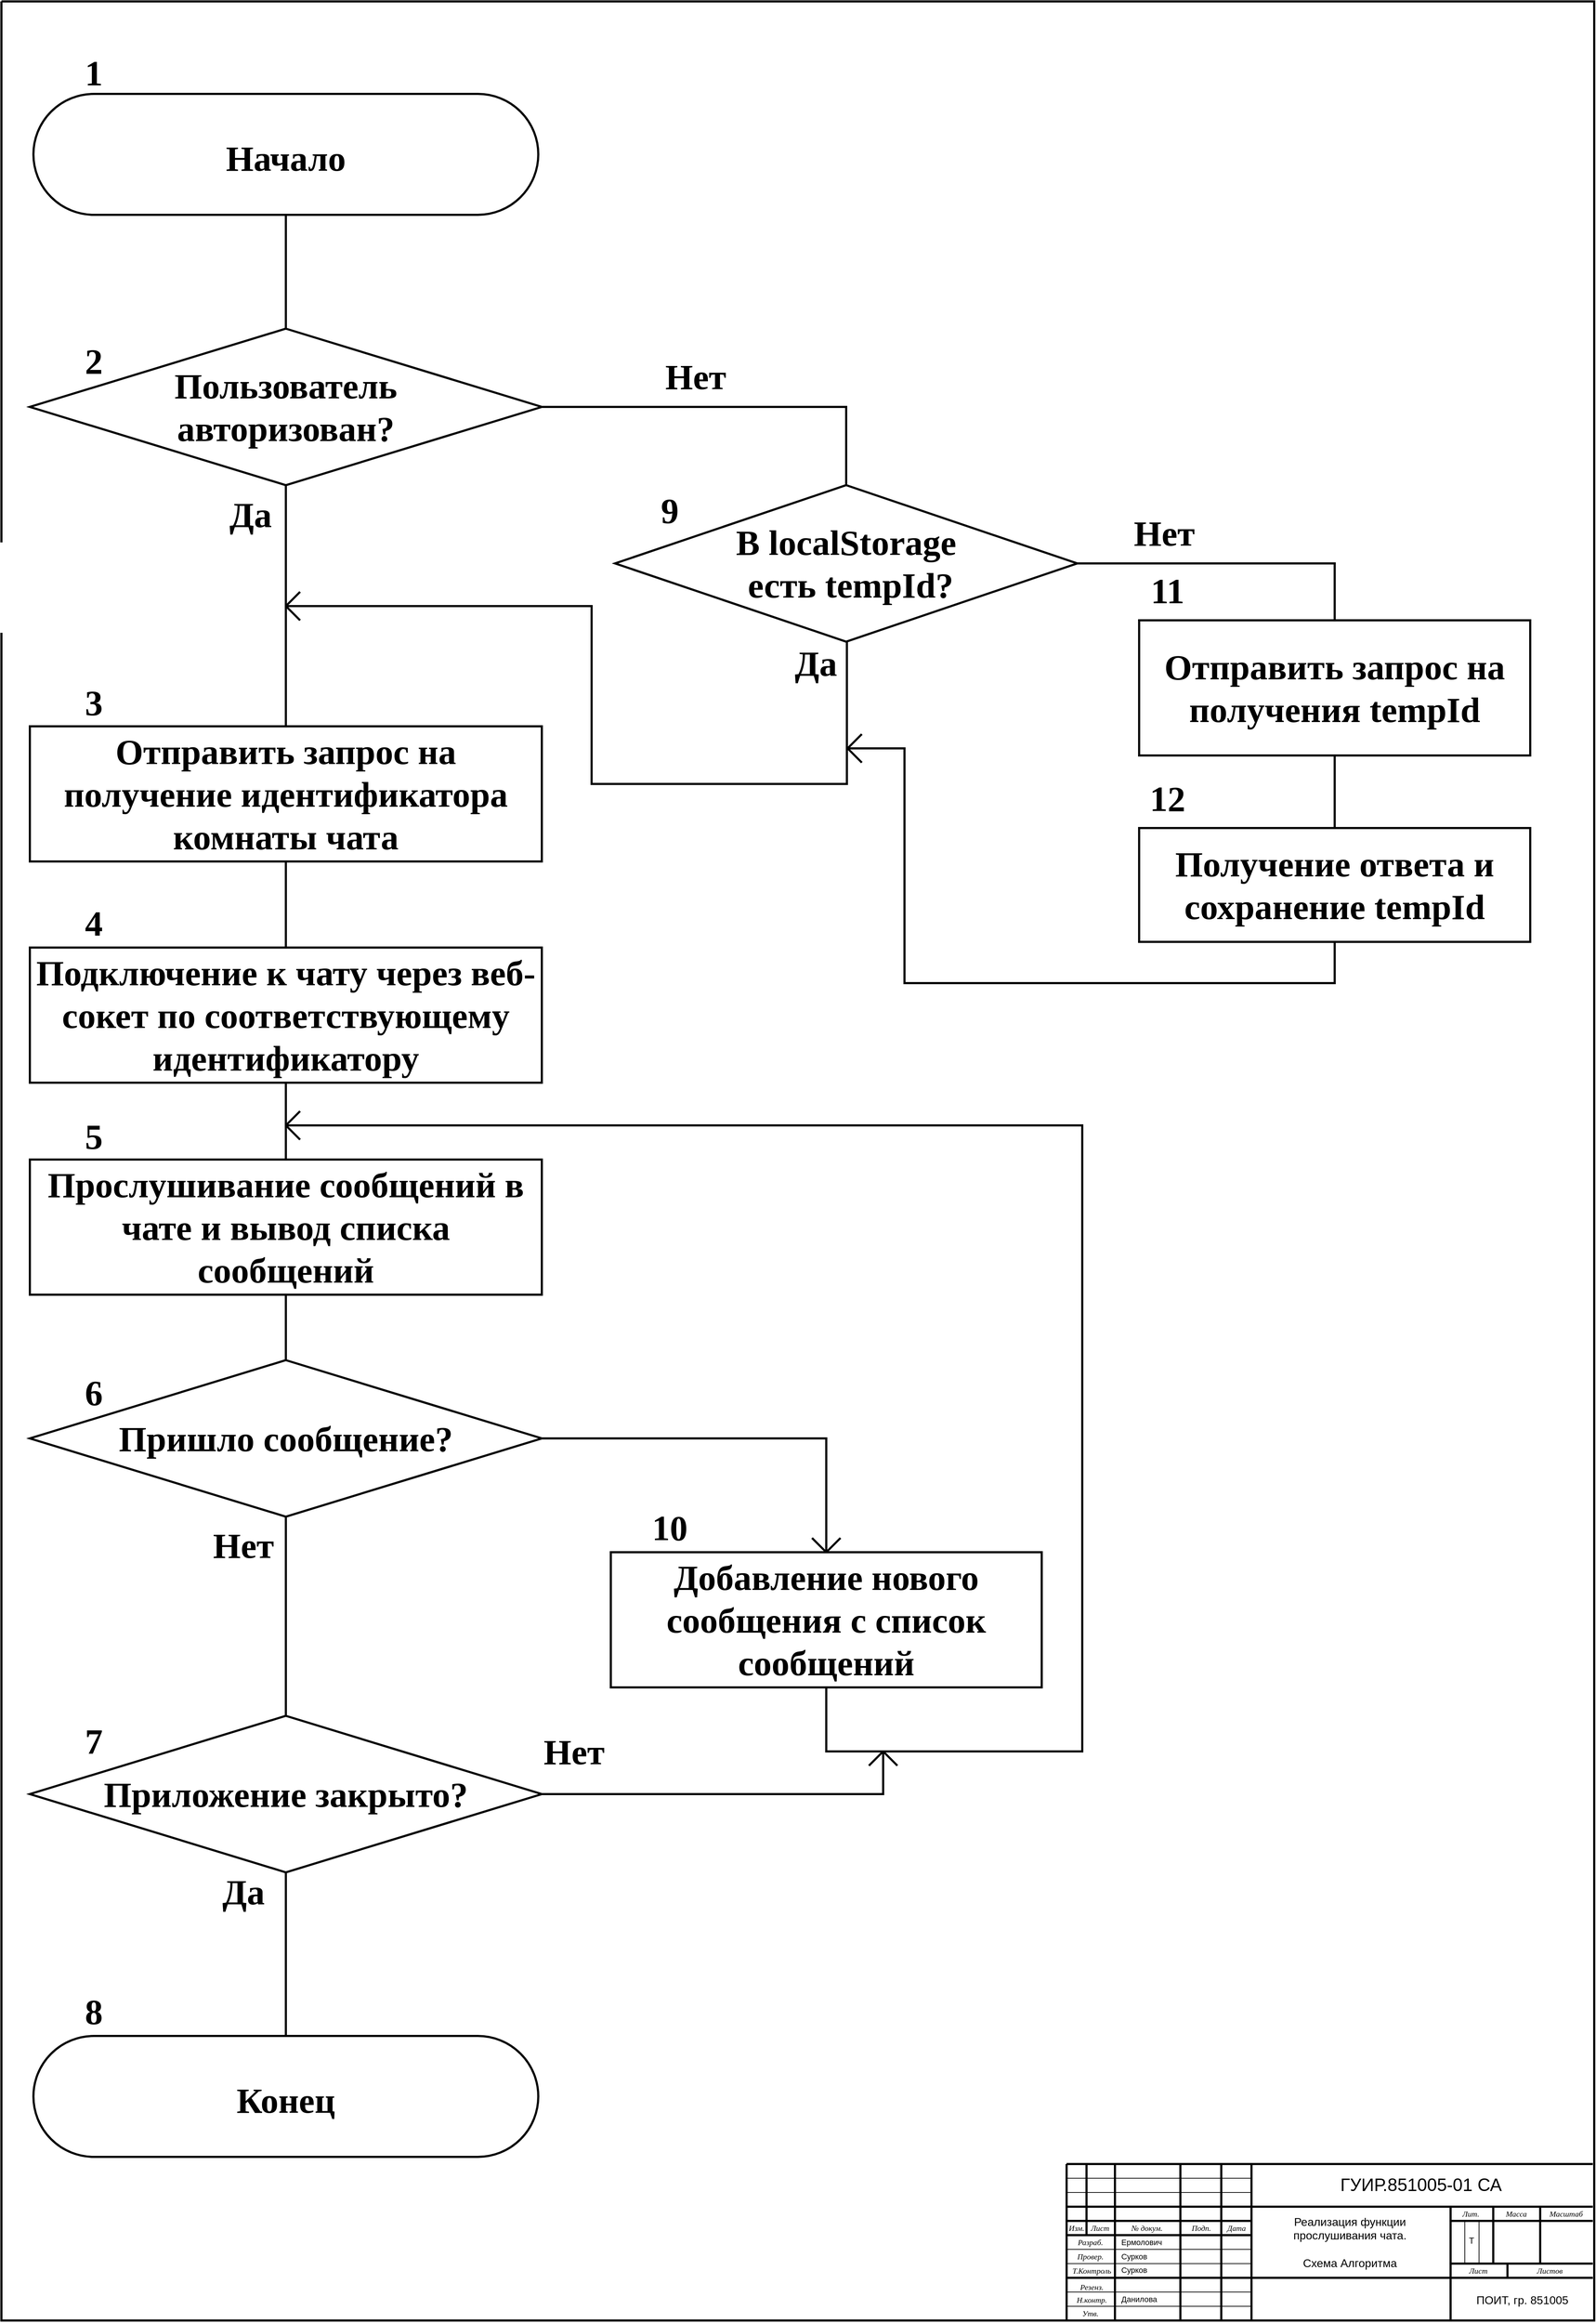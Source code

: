<mxfile version="18.1.1" type="device"><diagram id="Jx7W27G5eMbYOSLs-igY" name="Page-1"><mxGraphModel dx="1447" dy="755" grid="1" gridSize="10" guides="1" tooltips="1" connect="1" arrows="1" fold="1" page="1" pageScale="1" pageWidth="2339" pageHeight="3300" math="0" shadow="0"><root><mxCell id="0"/><mxCell id="1" parent="0"/><mxCell id="3Q3gB1bgfuPKkqNtefiD-2" value="" style="verticalAlign=middle;align=center;vsdxID=1;fillColor=none;gradientColor=none;shape=stencil(nZBLDoAgDERP0z3SIyjew0SURgSD+Lu9kMZoXLhwN9O+tukAlrNpJg1SzDH4QW/URgNYgZTkjA4UkwJUgGXng+6DX1zLfmoymdXo17xh5zmRJ6Q42BWCfc2oJfdAr+Yv+AP9Cb7OJ3H/2JG1HNGz/84klThPVCc=);strokeColor=#000000;strokeWidth=3;labelBackgroundColor=none;rounded=0;html=1;whiteSpace=wrap;direction=south;fontSize=35;" parent="1" vertex="1"><mxGeometry x="80" y="20" width="2240" height="3260" as="geometry"/></mxCell><mxCell id="3Q3gB1bgfuPKkqNtefiD-3" style="vsdxID=28;edgeStyle=none;startArrow=none;endArrow=none;startSize=5;endSize=5;strokeWidth=3;strokeColor=#000000;spacingTop=0;spacingBottom=0;spacingLeft=0;spacingRight=0;verticalAlign=middle;html=1;labelBackgroundColor=none;rounded=0;" parent="1" edge="1"><mxGeometry relative="1" as="geometry"><Array as="points"/><mxPoint x="2198" y="3200.0" as="sourcePoint"/><mxPoint x="2198" y="3220.0" as="targetPoint"/></mxGeometry></mxCell><mxCell id="3Q3gB1bgfuPKkqNtefiD-4" style="vsdxID=27;edgeStyle=none;startArrow=none;endArrow=none;startSize=5;endSize=5;strokeWidth=3;strokeColor=#000000;spacingTop=0;spacingBottom=0;spacingLeft=0;spacingRight=0;verticalAlign=middle;html=1;labelBackgroundColor=none;rounded=0;" parent="1" edge="1"><mxGeometry relative="1" as="geometry"><Array as="points"/><mxPoint x="2244" y="3120.0" as="sourcePoint"/><mxPoint x="2244" y="3200.0" as="targetPoint"/></mxGeometry></mxCell><mxCell id="3Q3gB1bgfuPKkqNtefiD-5" style="vsdxID=26;edgeStyle=none;startArrow=none;endArrow=none;startSize=5;endSize=5;strokeWidth=3;strokeColor=#000000;spacingTop=0;spacingBottom=0;spacingLeft=0;spacingRight=0;verticalAlign=middle;html=1;labelBackgroundColor=none;rounded=0;" parent="1" edge="1"><mxGeometry relative="1" as="geometry"><Array as="points"/><mxPoint x="2178" y="3120.0" as="sourcePoint"/><mxPoint x="2178" y="3200.0" as="targetPoint"/></mxGeometry></mxCell><mxCell id="3Q3gB1bgfuPKkqNtefiD-6" style="vsdxID=25;edgeStyle=none;startArrow=none;endArrow=none;startSize=5;endSize=5;strokeColor=#000000;spacingTop=0;spacingBottom=0;spacingLeft=0;spacingRight=0;verticalAlign=middle;html=1;labelBackgroundColor=none;rounded=0;" parent="1" edge="1"><mxGeometry relative="1" as="geometry"><Array as="points"/><mxPoint x="2158" y="3140.0" as="sourcePoint"/><mxPoint x="2158" y="3200.0" as="targetPoint"/></mxGeometry></mxCell><mxCell id="3Q3gB1bgfuPKkqNtefiD-7" style="vsdxID=24;edgeStyle=none;startArrow=none;endArrow=none;startSize=5;endSize=5;strokeColor=#000000;spacingTop=0;spacingBottom=0;spacingLeft=0;spacingRight=0;verticalAlign=middle;html=1;labelBackgroundColor=none;rounded=0;" parent="1" edge="1"><mxGeometry relative="1" as="geometry"><Array as="points"/><mxPoint x="2138" y="3140.0" as="sourcePoint"/><mxPoint x="2138" y="3200.0" as="targetPoint"/></mxGeometry></mxCell><mxCell id="3Q3gB1bgfuPKkqNtefiD-8" style="vsdxID=23;edgeStyle=none;startArrow=none;endArrow=none;startSize=5;endSize=5;strokeWidth=3;strokeColor=#000000;spacingTop=0;spacingBottom=0;spacingLeft=0;spacingRight=0;verticalAlign=middle;html=1;labelBackgroundColor=none;rounded=0;" parent="1" edge="1"><mxGeometry relative="1" as="geometry"><mxPoint as="offset"/><Array as="points"/><mxPoint x="2118" y="3140.0" as="sourcePoint"/><mxPoint x="2318" y="3140.0" as="targetPoint"/></mxGeometry></mxCell><mxCell id="3Q3gB1bgfuPKkqNtefiD-9" style="vsdxID=22;edgeStyle=none;startArrow=none;endArrow=none;startSize=5;endSize=5;strokeWidth=3;strokeColor=#000000;spacingTop=0;spacingBottom=0;spacingLeft=0;spacingRight=0;verticalAlign=middle;html=1;labelBackgroundColor=none;rounded=0;" parent="1" edge="1"><mxGeometry relative="1" as="geometry"><mxPoint as="offset"/><Array as="points"/><mxPoint x="2118" y="3200.0" as="sourcePoint"/><mxPoint x="2318" y="3200.0" as="targetPoint"/></mxGeometry></mxCell><mxCell id="3Q3gB1bgfuPKkqNtefiD-10" style="vsdxID=21;edgeStyle=none;startArrow=none;endArrow=none;startSize=5;endSize=5;strokeWidth=3;strokeColor=#000000;spacingTop=0;spacingBottom=0;spacingLeft=0;spacingRight=0;verticalAlign=middle;html=1;labelBackgroundColor=none;rounded=0;" parent="1" edge="1"><mxGeometry relative="1" as="geometry"><Array as="points"/><mxPoint x="1606" y="3060.0" as="sourcePoint"/><mxPoint x="1606" y="3160.0" as="targetPoint"/></mxGeometry></mxCell><mxCell id="3Q3gB1bgfuPKkqNtefiD-11" style="vsdxID=20;edgeStyle=none;startArrow=none;endArrow=none;startSize=5;endSize=5;strokeColor=#000000;spacingTop=0;spacingBottom=0;spacingLeft=0;spacingRight=0;verticalAlign=middle;html=1;labelBackgroundColor=none;rounded=0;" parent="1" edge="1"><mxGeometry relative="1" as="geometry"><mxPoint as="offset"/><Array as="points"/><mxPoint x="1578" y="3080.0" as="sourcePoint"/><mxPoint x="1838" y="3080.0" as="targetPoint"/></mxGeometry></mxCell><mxCell id="3Q3gB1bgfuPKkqNtefiD-12" style="vsdxID=19;edgeStyle=none;startArrow=none;endArrow=none;startSize=5;endSize=5;strokeColor=#000000;spacingTop=0;spacingBottom=0;spacingLeft=0;spacingRight=0;verticalAlign=middle;html=1;labelBackgroundColor=none;rounded=0;" parent="1" edge="1"><mxGeometry relative="1" as="geometry"><mxPoint as="offset"/><Array as="points"/><mxPoint x="1578" y="3100.0" as="sourcePoint"/><mxPoint x="1838" y="3100.0" as="targetPoint"/></mxGeometry></mxCell><mxCell id="3Q3gB1bgfuPKkqNtefiD-13" style="vsdxID=18;edgeStyle=none;startArrow=none;endArrow=none;startSize=5;endSize=5;strokeWidth=3;strokeColor=#000000;spacingTop=0;spacingBottom=0;spacingLeft=0;spacingRight=0;verticalAlign=middle;html=1;labelBackgroundColor=none;rounded=0;" parent="1" edge="1"><mxGeometry relative="1" as="geometry"><mxPoint as="offset"/><Array as="points"/><mxPoint x="1578" y="3140.0" as="sourcePoint"/><mxPoint x="1838" y="3140.0" as="targetPoint"/></mxGeometry></mxCell><mxCell id="3Q3gB1bgfuPKkqNtefiD-14" value="" style="vsdxID=17;edgeStyle=none;startArrow=none;endArrow=none;startSize=5;endSize=5;strokeWidth=3;strokeColor=#000000;spacingTop=0;spacingBottom=0;spacingLeft=0;spacingRight=0;verticalAlign=middle;html=1;labelBackgroundColor=none;rounded=0;align=center;" parent="1" edge="1"><mxGeometry relative="1" as="geometry"><mxPoint as="offset"/><Array as="points"/><mxPoint x="1578" y="3160.0" as="sourcePoint"/><mxPoint x="1838" y="3160.0" as="targetPoint"/></mxGeometry></mxCell><mxCell id="3Q3gB1bgfuPKkqNtefiD-15" style="vsdxID=16;edgeStyle=none;startArrow=none;endArrow=none;startSize=5;endSize=5;strokeColor=#000000;spacingTop=0;spacingBottom=0;spacingLeft=0;spacingRight=0;verticalAlign=middle;html=1;labelBackgroundColor=none;rounded=0;" parent="1" edge="1"><mxGeometry relative="1" as="geometry"><mxPoint as="offset"/><Array as="points"/><mxPoint x="1578" y="3180.0" as="sourcePoint"/><mxPoint x="1838" y="3180.0" as="targetPoint"/></mxGeometry></mxCell><mxCell id="3Q3gB1bgfuPKkqNtefiD-16" style="vsdxID=15;edgeStyle=none;startArrow=none;endArrow=none;startSize=5;endSize=5;strokeColor=#000000;spacingTop=0;spacingBottom=0;spacingLeft=0;spacingRight=0;verticalAlign=middle;html=1;labelBackgroundColor=none;rounded=0;" parent="1" edge="1"><mxGeometry relative="1" as="geometry"><mxPoint as="offset"/><Array as="points"/><mxPoint x="1578" y="3200.0" as="sourcePoint"/><mxPoint x="1838" y="3200.0" as="targetPoint"/></mxGeometry></mxCell><mxCell id="3Q3gB1bgfuPKkqNtefiD-17" value="" style="vsdxID=14;edgeStyle=none;startArrow=none;endArrow=none;startSize=5;endSize=5;strokeColor=#000000;spacingTop=0;spacingBottom=0;spacingLeft=0;spacingRight=0;verticalAlign=middle;html=1;labelBackgroundColor=none;rounded=0;align=center;" parent="1" edge="1"><mxGeometry relative="1" as="geometry"><mxPoint as="offset"/><Array as="points"/><mxPoint x="1578" y="3240.0" as="sourcePoint"/><mxPoint x="1838" y="3240.0" as="targetPoint"/></mxGeometry></mxCell><mxCell id="3Q3gB1bgfuPKkqNtefiD-18" style="vsdxID=13;edgeStyle=none;startArrow=none;endArrow=none;startSize=5;endSize=5;strokeColor=#000000;spacingTop=0;spacingBottom=0;spacingLeft=0;spacingRight=0;verticalAlign=middle;html=1;labelBackgroundColor=none;rounded=0;" parent="1" edge="1"><mxGeometry relative="1" as="geometry"><mxPoint as="offset"/><Array as="points"/><mxPoint x="1578" y="3260.0" as="sourcePoint"/><mxPoint x="1838" y="3260.0" as="targetPoint"/></mxGeometry></mxCell><mxCell id="3Q3gB1bgfuPKkqNtefiD-19" style="vsdxID=12;edgeStyle=none;startArrow=none;endArrow=none;startSize=5;endSize=5;strokeWidth=3;strokeColor=#000000;spacingTop=0;spacingBottom=0;spacingLeft=0;spacingRight=0;verticalAlign=middle;html=1;labelBackgroundColor=none;rounded=0;" parent="1" edge="1"><mxGeometry relative="1" as="geometry"><Array as="points"/><mxPoint x="2118" y="3280.0" as="sourcePoint"/><mxPoint x="2118" y="3120.0" as="targetPoint"/></mxGeometry></mxCell><mxCell id="3Q3gB1bgfuPKkqNtefiD-20" style="vsdxID=11;edgeStyle=none;startArrow=none;endArrow=none;startSize=5;endSize=5;strokeWidth=3;strokeColor=#000000;spacingTop=0;spacingBottom=0;spacingLeft=0;spacingRight=0;verticalAlign=middle;html=1;labelBackgroundColor=none;rounded=0;" parent="1" edge="1"><mxGeometry relative="1" as="geometry"><Array as="points"/><mxPoint x="1838" y="3280.0" as="sourcePoint"/><mxPoint x="1838" y="3060.0" as="targetPoint"/></mxGeometry></mxCell><mxCell id="3Q3gB1bgfuPKkqNtefiD-21" style="vsdxID=10;edgeStyle=none;startArrow=none;endArrow=none;startSize=5;endSize=5;strokeWidth=3;strokeColor=#000000;spacingTop=0;spacingBottom=0;spacingLeft=0;spacingRight=0;verticalAlign=middle;html=1;labelBackgroundColor=none;rounded=0;" parent="1" edge="1"><mxGeometry relative="1" as="geometry"><Array as="points"/><mxPoint x="1795.5" y="3280.0" as="sourcePoint"/><mxPoint x="1795.5" y="3060.0" as="targetPoint"/></mxGeometry></mxCell><mxCell id="3Q3gB1bgfuPKkqNtefiD-22" style="vsdxID=9;edgeStyle=none;startArrow=none;endArrow=none;startSize=5;endSize=5;strokeWidth=3;strokeColor=#000000;spacingTop=0;spacingBottom=0;spacingLeft=0;spacingRight=0;verticalAlign=middle;html=1;labelBackgroundColor=none;rounded=0;" parent="1" edge="1"><mxGeometry relative="1" as="geometry"><Array as="points"/><mxPoint x="1738" y="3280.0" as="sourcePoint"/><mxPoint x="1738" y="3060.0" as="targetPoint"/></mxGeometry></mxCell><mxCell id="3Q3gB1bgfuPKkqNtefiD-23" style="vsdxID=8;edgeStyle=none;startArrow=none;endArrow=none;startSize=5;endSize=5;strokeWidth=3;strokeColor=#000000;spacingTop=0;spacingBottom=0;spacingLeft=0;spacingRight=0;verticalAlign=middle;html=1;labelBackgroundColor=none;rounded=0;" parent="1" edge="1"><mxGeometry relative="1" as="geometry"><Array as="points"/><mxPoint x="1646" y="3280.0" as="sourcePoint"/><mxPoint x="1646" y="3060.0" as="targetPoint"/></mxGeometry></mxCell><mxCell id="3Q3gB1bgfuPKkqNtefiD-24" value="" style="vsdxID=7;edgeStyle=none;startArrow=none;endArrow=none;startSize=5;endSize=5;strokeWidth=3;strokeColor=#000000;spacingTop=0;spacingBottom=0;spacingLeft=0;spacingRight=0;verticalAlign=middle;html=1;labelBackgroundColor=none;rounded=0;align=center;" parent="1" edge="1"><mxGeometry relative="1" as="geometry"><mxPoint as="offset"/><Array as="points"/><mxPoint x="1578" y="3220.0" as="sourcePoint"/><mxPoint x="2318" y="3220.0" as="targetPoint"/></mxGeometry></mxCell><mxCell id="3Q3gB1bgfuPKkqNtefiD-25" style="vsdxID=6;edgeStyle=none;startArrow=none;endArrow=none;startSize=5;endSize=5;strokeWidth=3;strokeColor=#000000;spacingTop=0;spacingBottom=0;spacingLeft=0;spacingRight=0;verticalAlign=middle;html=1;labelBackgroundColor=none;rounded=0;" parent="1" edge="1"><mxGeometry relative="1" as="geometry"><mxPoint as="offset"/><Array as="points"/><mxPoint x="1578" y="3120.0" as="sourcePoint"/><mxPoint x="2318" y="3120.0" as="targetPoint"/></mxGeometry></mxCell><mxCell id="3Q3gB1bgfuPKkqNtefiD-26" style="vsdxID=2;edgeStyle=none;startArrow=none;endArrow=none;startSize=5;endSize=5;strokeWidth=3;strokeColor=#000000;spacingTop=0;spacingBottom=0;spacingLeft=0;spacingRight=0;verticalAlign=middle;html=1;labelBackgroundColor=none;rounded=0;" parent="1" edge="1"><mxGeometry relative="1" as="geometry"><mxPoint as="offset"/><Array as="points"/><mxPoint x="1578" y="3060.0" as="sourcePoint"/><mxPoint x="2318" y="3060.0" as="targetPoint"/></mxGeometry></mxCell><mxCell id="3Q3gB1bgfuPKkqNtefiD-27" style="vsdxID=5;edgeStyle=none;startArrow=none;endArrow=none;startSize=5;endSize=5;strokeWidth=3;strokeColor=#000000;spacingTop=0;spacingBottom=0;spacingLeft=0;spacingRight=0;verticalAlign=middle;html=1;labelBackgroundColor=none;rounded=0;" parent="1" edge="1"><mxGeometry relative="1" as="geometry"><Array as="points"/><mxPoint x="1578" y="3280.0" as="sourcePoint"/><mxPoint x="1578" y="3060.0" as="targetPoint"/></mxGeometry></mxCell><mxCell id="3Q3gB1bgfuPKkqNtefiD-28" value="&lt;font style=&quot;font-size:11px;font-family:Arial Cyr;color:#000000;direction:ltr;letter-spacing:0px;line-height:120%;opacity:1&quot;&gt;&lt;i&gt;Провер.&lt;br/&gt;&lt;/i&gt;&lt;/font&gt;" style="verticalAlign=middle;align=center;vsdxID=32;fillColor=none;gradientColor=none;strokeColor=none;labelBackgroundColor=none;rounded=0;html=1;whiteSpace=wrap;" parent="1" vertex="1"><mxGeometry x="1579" y="3180" width="65" height="19" as="geometry"/></mxCell><mxCell id="3Q3gB1bgfuPKkqNtefiD-29" value="&lt;font style=&quot;font-size:11px;font-family:Arial Cyr;color:#000000;direction:ltr;letter-spacing:0px;line-height:120%;opacity:1&quot;&gt;&lt;i&gt;Разраб.&lt;br/&gt;&lt;/i&gt;&lt;/font&gt;" style="verticalAlign=middle;align=center;vsdxID=33;fillColor=none;gradientColor=none;strokeColor=none;labelBackgroundColor=none;rounded=0;html=1;whiteSpace=wrap;" parent="1" vertex="1"><mxGeometry x="1579" y="3161" width="65" height="17" as="geometry"/></mxCell><mxCell id="3Q3gB1bgfuPKkqNtefiD-30" value="&lt;font style=&quot;font-size:11px;font-family:Arial Cyr;color:#000000;direction:ltr;letter-spacing:0px;line-height:120%;opacity:1&quot;&gt;&lt;i&gt;Изм.&lt;br/&gt;&lt;/i&gt;&lt;/font&gt;" style="verticalAlign=middle;align=center;vsdxID=34;fillColor=none;gradientColor=none;strokeColor=none;labelBackgroundColor=none;rounded=0;html=1;whiteSpace=wrap;" parent="1" vertex="1"><mxGeometry x="1574" y="3141" width="36" height="17" as="geometry"/></mxCell><mxCell id="3Q3gB1bgfuPKkqNtefiD-31" value="&lt;font style=&quot;font-size:11px;font-family:Arial Cyr;color:#000000;direction:ltr;letter-spacing:0px;line-height:120%;opacity:1&quot;&gt;&lt;i&gt;Лист&lt;br/&gt;&lt;/i&gt;&lt;/font&gt;" style="verticalAlign=middle;align=center;vsdxID=35;fillColor=none;gradientColor=none;strokeColor=none;labelBackgroundColor=none;rounded=0;html=1;whiteSpace=wrap;" parent="1" vertex="1"><mxGeometry x="1604" y="3141" width="42" height="17" as="geometry"/></mxCell><mxCell id="3Q3gB1bgfuPKkqNtefiD-32" value="&lt;font style=&quot;font-size:11px;font-family:Arial Cyr;color:#000000;direction:ltr;letter-spacing:0px;line-height:120%;opacity:1&quot;&gt;&lt;i&gt;№ докум.&lt;br/&gt;&lt;/i&gt;&lt;/font&gt;" style="verticalAlign=middle;align=center;vsdxID=36;fillColor=none;gradientColor=none;strokeColor=none;labelBackgroundColor=none;rounded=0;html=1;whiteSpace=wrap;" parent="1" vertex="1"><mxGeometry x="1647" y="3141" width="88" height="17" as="geometry"/></mxCell><mxCell id="3Q3gB1bgfuPKkqNtefiD-33" value="&lt;font style=&quot;font-size:11px;font-family:Arial Cyr;color:#000000;direction:ltr;letter-spacing:0px;line-height:120%;opacity:1&quot;&gt;&lt;i&gt;Подп.&lt;br/&gt;&lt;/i&gt;&lt;/font&gt;" style="verticalAlign=middle;align=center;vsdxID=41;fillColor=none;gradientColor=none;strokeColor=none;labelBackgroundColor=none;rounded=0;html=1;whiteSpace=wrap;" parent="1" vertex="1"><mxGeometry x="1739" y="3141" width="57" height="17" as="geometry"/></mxCell><mxCell id="3Q3gB1bgfuPKkqNtefiD-34" value="&lt;font style=&quot;font-size:11px;font-family:Arial Cyr;color:#000000;direction:ltr;letter-spacing:0px;line-height:120%;opacity:1&quot;&gt;&lt;i&gt;Дата&lt;br/&gt;&lt;/i&gt;&lt;/font&gt;" style="verticalAlign=middle;align=center;vsdxID=42;fillColor=none;gradientColor=none;strokeColor=none;labelBackgroundColor=none;rounded=0;html=1;whiteSpace=wrap;" parent="1" vertex="1"><mxGeometry x="1796" y="3141" width="42" height="17" as="geometry"/></mxCell><mxCell id="3Q3gB1bgfuPKkqNtefiD-35" value="&lt;font style=&quot;font-size:11px;font-family:Arial Cyr;color:#000000;direction:ltr;letter-spacing:0px;line-height:120%;opacity:1&quot;&gt;&lt;i&gt;Лит.&lt;br/&gt;&lt;/i&gt;&lt;/font&gt;" style="verticalAlign=middle;align=center;vsdxID=43;fillColor=none;gradientColor=none;strokeColor=none;labelBackgroundColor=none;rounded=0;html=1;whiteSpace=wrap;" parent="1" vertex="1"><mxGeometry x="2118" y="3121" width="57" height="17" as="geometry"/></mxCell><mxCell id="3Q3gB1bgfuPKkqNtefiD-36" value="&lt;font style=&quot;font-size:11px;font-family:Arial Cyr;color:#000000;direction:ltr;letter-spacing:0px;line-height:120%;opacity:1&quot;&gt;&lt;i&gt;Масса&lt;br/&gt;&lt;/i&gt;&lt;/font&gt;" style="verticalAlign=middle;align=center;vsdxID=44;fillColor=none;gradientColor=none;strokeColor=none;labelBackgroundColor=none;rounded=0;html=1;whiteSpace=wrap;" parent="1" vertex="1"><mxGeometry x="2179" y="3121" width="63" height="17" as="geometry"/></mxCell><mxCell id="3Q3gB1bgfuPKkqNtefiD-37" value="&lt;font style=&quot;font-size:11px;font-family:Arial Cyr;color:#000000;direction:ltr;letter-spacing:0px;line-height:120%;opacity:1&quot;&gt;&lt;i&gt;Масштаб&lt;br/&gt;&lt;/i&gt;&lt;/font&gt;" style="verticalAlign=middle;align=center;vsdxID=45;fillColor=none;gradientColor=none;strokeColor=none;labelBackgroundColor=none;rounded=0;html=1;whiteSpace=wrap;" parent="1" vertex="1"><mxGeometry x="2245" y="3121" width="71" height="17" as="geometry"/></mxCell><mxCell id="3Q3gB1bgfuPKkqNtefiD-38" value="&lt;font style=&quot;font-size:11px;font-family:Arial Cyr;color:#000000;direction:ltr;letter-spacing:0px;line-height:120%;opacity:1&quot;&gt;&lt;i&gt;Листов&lt;br/&gt;&lt;/i&gt;&lt;/font&gt;" style="verticalAlign=middle;align=center;vsdxID=46;fillColor=none;gradientColor=none;strokeColor=none;labelBackgroundColor=none;rounded=0;html=1;whiteSpace=wrap;" parent="1" vertex="1"><mxGeometry x="2199" y="3201" width="117" height="17" as="geometry"/></mxCell><mxCell id="3Q3gB1bgfuPKkqNtefiD-39" value="&lt;font style=&quot;font-size:11px;font-family:Arial Cyr;color:#000000;direction:ltr;letter-spacing:0px;line-height:120%;opacity:1&quot;&gt;&lt;i&gt;Лист&lt;br/&gt;&lt;/i&gt;&lt;/font&gt;" style="verticalAlign=middle;align=center;vsdxID=47;fillColor=none;gradientColor=none;strokeColor=none;labelBackgroundColor=none;rounded=0;html=1;whiteSpace=wrap;" parent="1" vertex="1"><mxGeometry x="2119" y="3201" width="76" height="17" as="geometry"/></mxCell><mxCell id="3Q3gB1bgfuPKkqNtefiD-40" value="&lt;p style=&quot;margin-left: 0 ; margin-right: 0 ; margin-top: 0px ; margin-bottom: 0px ; text-indent: 0 ; direction: ltr&quot;&gt;&lt;font style=&quot;font-size: 19px ; color: #000000 ; direction: ltr ; letter-spacing: 0px ; line-height: 120% ; opacity: 1&quot;&gt;&lt;font style=&quot;letter-spacing: 0px; font-size: 25px; font-family: arial; direction: ltr; line-height: 30px; opacity: 1;&quot;&gt;ГУИР.8&lt;/font&gt;&lt;font style=&quot;letter-spacing: 0px; font-size: 25px; font-family: arial; direction: ltr; line-height: 30px; opacity: 1;&quot;&gt;51005-01&amp;nbsp;&lt;/font&gt;&lt;font style=&quot;letter-spacing: 0px; font-size: 25px; font-family: arial; direction: ltr; line-height: 30px; opacity: 1;&quot;&gt;СА&lt;/font&gt;&lt;i&gt;&lt;br&gt;&lt;/i&gt;&lt;/font&gt;&lt;/p&gt;" style="verticalAlign=middle;align=center;vsdxID=97;fillColor=none;gradientColor=none;strokeColor=none;labelBackgroundColor=none;rounded=0;html=1;whiteSpace=wrap;" parent="1" vertex="1"><mxGeometry x="1837" y="3058" width="479" height="60" as="geometry"/></mxCell><mxCell id="3Q3gB1bgfuPKkqNtefiD-41" value="&lt;font style=&quot;font-size: 16px ; font-family: &amp;quot;arial&amp;quot; ; color: #000000 ; direction: ltr ; letter-spacing: 0px ; line-height: 120% ; opacity: 1&quot;&gt;Реализация функции прослушивания чата.&lt;br&gt;&lt;br&gt;Схема Алгоритма&lt;br&gt;&lt;/font&gt;" style="verticalAlign=middle;align=center;vsdxID=98;fillColor=none;gradientColor=none;strokeColor=none;labelBackgroundColor=none;rounded=0;html=1;whiteSpace=wrap;" parent="1" vertex="1"><mxGeometry x="1837" y="3119" width="279" height="101" as="geometry"/></mxCell><mxCell id="3Q3gB1bgfuPKkqNtefiD-42" value="&lt;font style=&quot;font-size: 16px ; font-family: &amp;#34;arial&amp;#34; ; color: #000000 ; direction: ltr ; letter-spacing: 0px ; line-height: 120% ; opacity: 1&quot;&gt;ПОИТ, гр. 851005&lt;br&gt;&lt;/font&gt;" style="verticalAlign=middle;align=center;vsdxID=256;fillColor=none;gradientColor=none;shape=stencil(nZBLDoAgDERP0z3SIyjew0SURgSD+Lu9kMZoXLhwN9O+tukAlrNpJg1SzDH4QW/URgNYgZTkjA4UkwJUgGXng+6DX1zLfmoymdXo17xh5zmRJ6Q42BWCfc2oJfdAr+Yv+AP9Cb7OJ3H/2JG1HNGz/84klThPVCc=);strokeColor=none;labelBackgroundColor=none;rounded=0;html=1;whiteSpace=wrap;" parent="1" vertex="1"><mxGeometry x="2118" y="3223" width="202" height="56" as="geometry"/></mxCell><mxCell id="3Q3gB1bgfuPKkqNtefiD-43" value="&lt;font style=&quot;font-size: 11px ; font-family: &amp;quot;arial&amp;quot; ; color: #000000 ; direction: ltr ; letter-spacing: 0px ; line-height: 120% ; opacity: 1&quot;&gt;Ермолович&lt;br&gt;&lt;/font&gt;" style="verticalAlign=middle;align=left;vsdxID=257;fillColor=none;gradientColor=none;shape=stencil(nZBLDoAgDERP0z3SIyjew0SURgSD+Lu9kMZoXLhwN9O+tukAlrNpJg1SzDH4QW/URgNYgZTkjA4UkwJUgGXng+6DX1zLfmoymdXo17xh5zmRJ6Q42BWCfc2oJfdAr+Yv+AP9Cb7OJ3H/2JG1HNGz/84klThPVCc=);strokeColor=none;labelBackgroundColor=none;rounded=0;html=1;whiteSpace=wrap;" parent="1" vertex="1"><mxGeometry x="1653" y="3159.5" width="76" height="20" as="geometry"/></mxCell><mxCell id="3Q3gB1bgfuPKkqNtefiD-44" value="&lt;font style=&quot;font-size: 11px ; font-family: &amp;quot;arial&amp;quot; ; color: #000000 ; direction: ltr ; letter-spacing: 0px ; line-height: 120% ; opacity: 1&quot;&gt;Сурков&lt;br&gt;&lt;/font&gt;" style="verticalAlign=middle;align=left;vsdxID=259;fillColor=none;gradientColor=none;shape=stencil(nZBLDoAgDERP0z3SIyjew0SURgSD+Lu9kMZoXLhwN9O+tukAlrNpJg1SzDH4QW/URgNYgZTkjA4UkwJUgGXng+6DX1zLfmoymdXo17xh5zmRJ6Q42BWCfc2oJfdAr+Yv+AP9Cb7OJ3H/2JG1HNGz/84klThPVCc=);strokeColor=none;labelBackgroundColor=none;rounded=0;html=1;whiteSpace=wrap;" parent="1" vertex="1"><mxGeometry x="1653" y="3181" width="64" height="17" as="geometry"/></mxCell><mxCell id="3Q3gB1bgfuPKkqNtefiD-45" value="&lt;font style=&quot;font-size:11px;font-family:Arial Cyr;color:#000000;direction:ltr;letter-spacing:0px;line-height:120%;opacity:1&quot;&gt;&lt;i&gt;Т.Контроль&lt;br&gt;&lt;/i&gt;&lt;/font&gt;" style="verticalAlign=middle;align=center;vsdxID=32;fillColor=none;gradientColor=none;strokeColor=none;labelBackgroundColor=none;rounded=0;html=1;whiteSpace=wrap;" parent="1" vertex="1"><mxGeometry x="1581" y="3200" width="65" height="19" as="geometry"/></mxCell><mxCell id="3Q3gB1bgfuPKkqNtefiD-46" value="&lt;font style=&quot;font-size:11px;font-family:Arial Cyr;color:#000000;direction:ltr;letter-spacing:0px;line-height:120%;opacity:1&quot;&gt;&lt;i&gt;Резенз.&lt;br&gt;&lt;/i&gt;&lt;/font&gt;" style="verticalAlign=middle;align=center;vsdxID=32;fillColor=none;gradientColor=none;strokeColor=none;labelBackgroundColor=none;rounded=0;html=1;whiteSpace=wrap;" parent="1" vertex="1"><mxGeometry x="1581" y="3223" width="65" height="19" as="geometry"/></mxCell><mxCell id="3Q3gB1bgfuPKkqNtefiD-47" value="&lt;font style=&quot;font-size:11px;font-family:Arial Cyr;color:#000000;direction:ltr;letter-spacing:0px;line-height:120%;opacity:1&quot;&gt;&lt;i&gt;Н.контр.&lt;br&gt;&lt;/i&gt;&lt;/font&gt;" style="verticalAlign=middle;align=center;vsdxID=32;fillColor=none;gradientColor=none;strokeColor=none;labelBackgroundColor=none;rounded=0;html=1;whiteSpace=wrap;" parent="1" vertex="1"><mxGeometry x="1581" y="3241.5" width="65" height="19" as="geometry"/></mxCell><mxCell id="3Q3gB1bgfuPKkqNtefiD-48" value="&lt;font style=&quot;font-size:11px;font-family:Arial Cyr;color:#000000;direction:ltr;letter-spacing:0px;line-height:120%;opacity:1&quot;&gt;&lt;i&gt;Утв.&lt;br&gt;&lt;/i&gt;&lt;/font&gt;" style="verticalAlign=middle;align=center;vsdxID=32;fillColor=none;gradientColor=none;strokeColor=none;labelBackgroundColor=none;rounded=0;html=1;whiteSpace=wrap;" parent="1" vertex="1"><mxGeometry x="1579" y="3260" width="65" height="19" as="geometry"/></mxCell><mxCell id="3Q3gB1bgfuPKkqNtefiD-49" value="&lt;font style=&quot;font-size: 11px ; font-family: &amp;quot;arial&amp;quot; ; color: #000000 ; direction: ltr ; letter-spacing: 0px ; line-height: 120% ; opacity: 1&quot;&gt;Сурков&lt;br&gt;&lt;/font&gt;" style="verticalAlign=middle;align=left;vsdxID=259;fillColor=none;gradientColor=none;shape=stencil(nZBLDoAgDERP0z3SIyjew0SURgSD+Lu9kMZoXLhwN9O+tukAlrNpJg1SzDH4QW/URgNYgZTkjA4UkwJUgGXng+6DX1zLfmoymdXo17xh5zmRJ6Q42BWCfc2oJfdAr+Yv+AP9Cb7OJ3H/2JG1HNGz/84klThPVCc=);strokeColor=none;labelBackgroundColor=none;rounded=0;html=1;whiteSpace=wrap;" parent="1" vertex="1"><mxGeometry x="1653" y="3200" width="64" height="17" as="geometry"/></mxCell><mxCell id="3Q3gB1bgfuPKkqNtefiD-50" value="&lt;font style=&quot;font-size: 11px ; font-family: &amp;quot;arial&amp;quot; ; color: #000000 ; direction: ltr ; letter-spacing: 0px ; line-height: 120% ; opacity: 1&quot;&gt;Данилова&lt;br&gt;&lt;/font&gt;" style="verticalAlign=middle;align=left;vsdxID=257;fillColor=none;gradientColor=none;shape=stencil(nZBLDoAgDERP0z3SIyjew0SURgSD+Lu9kMZoXLhwN9O+tukAlrNpJg1SzDH4QW/URgNYgZTkjA4UkwJUgGXng+6DX1zLfmoymdXo17xh5zmRJ6Q42BWCfc2oJfdAr+Yv+AP9Cb7OJ3H/2JG1HNGz/84klThPVCc=);strokeColor=none;labelBackgroundColor=none;rounded=0;html=1;whiteSpace=wrap;" parent="1" vertex="1"><mxGeometry x="1653" y="3240" width="76" height="20" as="geometry"/></mxCell><mxCell id="3Q3gB1bgfuPKkqNtefiD-51" value="T" style="text;html=1;align=center;verticalAlign=middle;resizable=0;points=[];autosize=1;strokeColor=none;fillColor=none;" parent="1" vertex="1"><mxGeometry x="2136.5" y="3158" width="20" height="20" as="geometry"/></mxCell><mxCell id="3Q3gB1bgfuPKkqNtefiD-52" value="&lt;font size=&quot;1&quot; style=&quot;&quot;&gt;&lt;b style=&quot;font-size: 50px;&quot;&gt;Начало&lt;/b&gt;&lt;/font&gt;" style="rounded=1;whiteSpace=wrap;html=1;align=center;arcSize=50;fontSize=65;fontFamily=Times New Roman;strokeWidth=3;" parent="1" vertex="1"><mxGeometry x="125" y="150" width="710" height="170" as="geometry"/></mxCell><mxCell id="3Q3gB1bgfuPKkqNtefiD-91" style="edgeStyle=orthogonalEdgeStyle;rounded=0;orthogonalLoop=1;jettySize=auto;html=1;exitX=0.5;exitY=1;exitDx=0;exitDy=0;fontSize=65;endArrow=none;endFill=0;strokeWidth=3;" parent="1" source="0oTcWCUhxQjOAMPARlWk-38" target="3Q3gB1bgfuPKkqNtefiD-80" edge="1"><mxGeometry relative="1" as="geometry"><mxPoint x="480" y="2430" as="sourcePoint"/></mxGeometry></mxCell><mxCell id="0oTcWCUhxQjOAMPARlWk-40" value="&lt;b&gt;Да&lt;/b&gt;" style="edgeLabel;html=1;align=center;verticalAlign=middle;resizable=0;points=[];fontSize=50;fontFamily=Times New Roman;" vertex="1" connectable="0" parent="3Q3gB1bgfuPKkqNtefiD-91"><mxGeometry x="-0.788" relative="1" as="geometry"><mxPoint x="-60" y="2" as="offset"/></mxGeometry></mxCell><mxCell id="3Q3gB1bgfuPKkqNtefiD-80" value="&lt;font size=&quot;1&quot; style=&quot;&quot;&gt;&lt;b style=&quot;font-size: 50px;&quot;&gt;Конец&lt;/b&gt;&lt;/font&gt;" style="rounded=1;whiteSpace=wrap;html=1;align=center;arcSize=50;fontSize=65;fontFamily=Times New Roman;strokeWidth=3;" parent="1" vertex="1"><mxGeometry x="125" y="2880" width="710" height="170" as="geometry"/></mxCell><mxCell id="3Q3gB1bgfuPKkqNtefiD-107" value="&lt;font style=&quot;font-size: 50px;&quot;&gt;1&lt;/font&gt;" style="text;html=1;strokeColor=none;fillColor=none;align=center;verticalAlign=middle;whiteSpace=wrap;rounded=0;fontSize=65;fontStyle=1;fontFamily=Times New Roman;" parent="1" vertex="1"><mxGeometry x="180" y="100" width="60" height="30" as="geometry"/></mxCell><mxCell id="0oTcWCUhxQjOAMPARlWk-1" style="edgeStyle=orthogonalEdgeStyle;rounded=0;orthogonalLoop=1;jettySize=auto;html=1;entryX=0.5;entryY=0;entryDx=0;entryDy=0;fontSize=35;endArrow=none;endFill=0;fontFamily=Times New Roman;strokeWidth=3;exitX=0.5;exitY=1;exitDx=0;exitDy=0;" edge="1" parent="1" source="3Q3gB1bgfuPKkqNtefiD-52" target="0oTcWCUhxQjOAMPARlWk-11"><mxGeometry relative="1" as="geometry"><mxPoint x="480" y="970" as="targetPoint"/><mxPoint x="480.0" y="650" as="sourcePoint"/></mxGeometry></mxCell><mxCell id="0oTcWCUhxQjOAMPARlWk-3" style="edgeStyle=orthogonalEdgeStyle;rounded=0;orthogonalLoop=1;jettySize=auto;html=1;exitX=1;exitY=0.5;exitDx=0;exitDy=0;entryX=0.5;entryY=0;entryDx=0;entryDy=0;fontSize=65;endArrow=none;endFill=0;fontFamily=Times New Roman;strokeWidth=3;" edge="1" parent="1" source="0oTcWCUhxQjOAMPARlWk-11" target="0oTcWCUhxQjOAMPARlWk-5"><mxGeometry relative="1" as="geometry"><mxPoint x="480.0" y="890" as="sourcePoint"/></mxGeometry></mxCell><mxCell id="0oTcWCUhxQjOAMPARlWk-4" value="&lt;font face=&quot;Times New Roman&quot; style=&quot;font-size: 50px;&quot;&gt;&lt;b&gt;Нет&lt;/b&gt;&lt;/font&gt;" style="edgeLabel;html=1;align=center;verticalAlign=middle;resizable=0;points=[];" vertex="1" connectable="0" parent="0oTcWCUhxQjOAMPARlWk-3"><mxGeometry x="-0.193" y="2" relative="1" as="geometry"><mxPoint x="-1" y="-41" as="offset"/></mxGeometry></mxCell><mxCell id="0oTcWCUhxQjOAMPARlWk-5" value="&lt;b&gt;В localStorage&lt;br&gt;&amp;nbsp;есть tempId?&lt;/b&gt;" style="rhombus;whiteSpace=wrap;html=1;fontSize=50;fontFamily=Times New Roman;strokeWidth=3;" vertex="1" parent="1"><mxGeometry x="943" y="700" width="650" height="220" as="geometry"/></mxCell><mxCell id="0oTcWCUhxQjOAMPARlWk-7" value="2" style="text;html=1;strokeColor=none;fillColor=none;align=center;verticalAlign=middle;whiteSpace=wrap;rounded=0;fontSize=50;fontStyle=1;fontFamily=Times New Roman;" vertex="1" parent="1"><mxGeometry x="180" y="510" width="60" height="30" as="geometry"/></mxCell><mxCell id="0oTcWCUhxQjOAMPARlWk-8" value="3" style="text;html=1;strokeColor=none;fillColor=none;align=center;verticalAlign=middle;whiteSpace=wrap;rounded=0;fontSize=50;fontStyle=1;fontFamily=Times New Roman;" vertex="1" parent="1"><mxGeometry x="180" y="990" width="60" height="30" as="geometry"/></mxCell><mxCell id="0oTcWCUhxQjOAMPARlWk-11" value="&lt;b style=&quot;font-size: 50px;&quot;&gt;Пользователь &lt;br&gt;авторизован?&lt;/b&gt;" style="rhombus;whiteSpace=wrap;html=1;fontSize=50;fontFamily=Times New Roman;strokeWidth=3;" vertex="1" parent="1"><mxGeometry x="120" y="480" width="720" height="220" as="geometry"/></mxCell><mxCell id="0oTcWCUhxQjOAMPARlWk-12" value="&lt;b style=&quot;font-size: 50px;&quot;&gt;Отправить запрос на получения tempId&lt;/b&gt;" style="rounded=0;whiteSpace=wrap;html=1;fontSize=50;fontFamily=Times New Roman;strokeWidth=3;" vertex="1" parent="1"><mxGeometry x="1680" y="890" width="550" height="190" as="geometry"/></mxCell><mxCell id="0oTcWCUhxQjOAMPARlWk-13" style="edgeStyle=orthogonalEdgeStyle;rounded=0;orthogonalLoop=1;jettySize=auto;html=1;exitX=1;exitY=0.5;exitDx=0;exitDy=0;entryX=0.5;entryY=0;entryDx=0;entryDy=0;fontSize=65;endArrow=none;endFill=0;fontFamily=Times New Roman;strokeWidth=3;" edge="1" parent="1" source="0oTcWCUhxQjOAMPARlWk-5" target="0oTcWCUhxQjOAMPARlWk-12"><mxGeometry relative="1" as="geometry"><mxPoint x="1637.0" y="900" as="sourcePoint"/><mxPoint x="2085" y="1098" as="targetPoint"/></mxGeometry></mxCell><mxCell id="0oTcWCUhxQjOAMPARlWk-14" value="&lt;font face=&quot;Times New Roman&quot; style=&quot;font-size: 50px;&quot;&gt;&lt;b&gt;Нет&lt;/b&gt;&lt;/font&gt;" style="edgeLabel;html=1;align=center;verticalAlign=middle;resizable=0;points=[];" vertex="1" connectable="0" parent="0oTcWCUhxQjOAMPARlWk-13"><mxGeometry x="-0.193" y="2" relative="1" as="geometry"><mxPoint x="-57" y="-41" as="offset"/></mxGeometry></mxCell><mxCell id="0oTcWCUhxQjOAMPARlWk-15" style="edgeStyle=orthogonalEdgeStyle;rounded=0;orthogonalLoop=1;jettySize=auto;html=1;exitX=0.5;exitY=1;exitDx=0;exitDy=0;fontSize=60;endArrow=none;endFill=0;fontFamily=Times New Roman;strokeWidth=3;entryX=0.5;entryY=0;entryDx=0;entryDy=0;" edge="1" parent="1" source="0oTcWCUhxQjOAMPARlWk-12" target="0oTcWCUhxQjOAMPARlWk-26"><mxGeometry relative="1" as="geometry"><Array as="points"><mxPoint x="1955" y="1240"/><mxPoint x="1955" y="1240"/></Array><mxPoint x="1924.89" y="1310" as="sourcePoint"/><mxPoint x="1270" y="1070" as="targetPoint"/></mxGeometry></mxCell><mxCell id="0oTcWCUhxQjOAMPARlWk-16" style="edgeStyle=orthogonalEdgeStyle;rounded=0;orthogonalLoop=1;jettySize=auto;html=1;exitX=0.5;exitY=1;exitDx=0;exitDy=0;fontSize=60;endArrow=none;endFill=0;fontFamily=Times New Roman;strokeWidth=3;" edge="1" parent="1" source="0oTcWCUhxQjOAMPARlWk-5"><mxGeometry relative="1" as="geometry"><Array as="points"><mxPoint x="1269" y="1120"/><mxPoint x="910" y="1120"/><mxPoint x="910" y="870"/></Array><mxPoint x="910" y="1170" as="sourcePoint"/><mxPoint x="480" y="870" as="targetPoint"/></mxGeometry></mxCell><mxCell id="0oTcWCUhxQjOAMPARlWk-17" value="Да" style="edgeLabel;html=1;align=center;verticalAlign=middle;resizable=0;points=[];fontSize=50;fontFamily=Times New Roman;fontStyle=1" vertex="1" connectable="0" parent="0oTcWCUhxQjOAMPARlWk-16"><mxGeometry x="-0.189" y="5" relative="1" as="geometry"><mxPoint x="258" y="-175" as="offset"/></mxGeometry></mxCell><mxCell id="0oTcWCUhxQjOAMPARlWk-18" style="edgeStyle=orthogonalEdgeStyle;rounded=0;orthogonalLoop=1;jettySize=auto;html=1;exitX=0.5;exitY=1;exitDx=0;exitDy=0;fontFamily=Times New Roman;fontSize=50;strokeWidth=3;endArrow=none;endFill=0;entryX=0.5;entryY=0;entryDx=0;entryDy=0;" edge="1" parent="1" source="0oTcWCUhxQjOAMPARlWk-19" target="0oTcWCUhxQjOAMPARlWk-35"><mxGeometry relative="1" as="geometry"><mxPoint x="480" y="1350" as="targetPoint"/><Array as="points"><mxPoint x="480" y="1350"/></Array></mxGeometry></mxCell><mxCell id="0oTcWCUhxQjOAMPARlWk-19" value="&lt;b&gt;Отправить запрос на получение идентификатора комнаты чата&lt;/b&gt;" style="rounded=0;whiteSpace=wrap;html=1;fontSize=50;fontFamily=Times New Roman;strokeWidth=3;" vertex="1" parent="1"><mxGeometry x="120" y="1039" width="720" height="190" as="geometry"/></mxCell><mxCell id="0oTcWCUhxQjOAMPARlWk-20" value="" style="edgeStyle=orthogonalEdgeStyle;rounded=0;orthogonalLoop=1;jettySize=auto;html=1;exitX=0.5;exitY=1;exitDx=0;exitDy=0;fontSize=65;endArrow=none;endFill=0;fontFamily=Times New Roman;strokeWidth=3;" edge="1" parent="1" source="0oTcWCUhxQjOAMPARlWk-11" target="0oTcWCUhxQjOAMPARlWk-19"><mxGeometry x="-0.927" y="-55" relative="1" as="geometry"><mxPoint x="485" y="700" as="sourcePoint"/><mxPoint x="1255" y="1310" as="targetPoint"/><Array as="points"/><mxPoint y="-1" as="offset"/></mxGeometry></mxCell><mxCell id="0oTcWCUhxQjOAMPARlWk-41" value="&lt;b&gt;Да&lt;/b&gt;" style="edgeLabel;html=1;align=center;verticalAlign=middle;resizable=0;points=[];fontSize=50;fontFamily=Times New Roman;" vertex="1" connectable="0" parent="0oTcWCUhxQjOAMPARlWk-20"><mxGeometry x="-0.219" y="-2" relative="1" as="geometry"><mxPoint x="-48" y="-92" as="offset"/></mxGeometry></mxCell><mxCell id="0oTcWCUhxQjOAMPARlWk-21" value="" style="endArrow=none;html=1;rounded=0;fontFamily=Times New Roman;strokeWidth=3;" edge="1" parent="1"><mxGeometry width="50" height="50" relative="1" as="geometry"><mxPoint x="1290" y="1090" as="sourcePoint"/><mxPoint x="1270" y="1070" as="targetPoint"/></mxGeometry></mxCell><mxCell id="0oTcWCUhxQjOAMPARlWk-22" value="" style="endArrow=none;html=1;rounded=0;fontFamily=Times New Roman;strokeWidth=3;" edge="1" parent="1"><mxGeometry width="50" height="50" relative="1" as="geometry"><mxPoint x="1270" y="1070" as="sourcePoint"/><mxPoint x="1290" y="1050" as="targetPoint"/><Array as="points"><mxPoint x="1290" y="1050"/></Array></mxGeometry></mxCell><mxCell id="0oTcWCUhxQjOAMPARlWk-23" value="" style="endArrow=none;html=1;rounded=0;fontFamily=Times New Roman;fontSize=50;strokeWidth=3;" edge="1" parent="1"><mxGeometry width="50" height="50" relative="1" as="geometry"><mxPoint x="480" y="870" as="sourcePoint"/><mxPoint x="500" y="850" as="targetPoint"/></mxGeometry></mxCell><mxCell id="0oTcWCUhxQjOAMPARlWk-24" value="" style="endArrow=none;html=1;rounded=0;fontFamily=Times New Roman;fontSize=50;strokeWidth=3;" edge="1" parent="1"><mxGeometry width="50" height="50" relative="1" as="geometry"><mxPoint x="480" y="870" as="sourcePoint"/><mxPoint x="500" y="890" as="targetPoint"/></mxGeometry></mxCell><mxCell id="0oTcWCUhxQjOAMPARlWk-25" value="" style="edgeStyle=orthogonalEdgeStyle;rounded=0;orthogonalLoop=1;jettySize=auto;html=1;fontFamily=Times New Roman;fontSize=50;endArrow=none;endFill=0;strokeWidth=3;" edge="1" parent="1" source="0oTcWCUhxQjOAMPARlWk-26" target="0oTcWCUhxQjOAMPARlWk-12"><mxGeometry relative="1" as="geometry"/></mxCell><mxCell id="0oTcWCUhxQjOAMPARlWk-32" style="edgeStyle=orthogonalEdgeStyle;rounded=0;orthogonalLoop=1;jettySize=auto;html=1;exitX=0.5;exitY=1;exitDx=0;exitDy=0;fontFamily=Times New Roman;fontSize=50;endArrow=none;endFill=0;startSize=9;endSize=6;strokeWidth=3;" edge="1" parent="1" source="0oTcWCUhxQjOAMPARlWk-26"><mxGeometry relative="1" as="geometry"><mxPoint x="1270.0" y="1070" as="targetPoint"/><Array as="points"><mxPoint x="1955" y="1400"/><mxPoint x="1350" y="1400"/><mxPoint x="1350" y="1070"/></Array></mxGeometry></mxCell><mxCell id="0oTcWCUhxQjOAMPARlWk-26" value="&lt;b&gt;Получение ответа и сохранение tempId&lt;/b&gt;" style="rounded=0;whiteSpace=wrap;html=1;fontSize=50;fontFamily=Times New Roman;strokeWidth=3;" vertex="1" parent="1"><mxGeometry x="1680" y="1182" width="550" height="160" as="geometry"/></mxCell><mxCell id="0oTcWCUhxQjOAMPARlWk-29" value="9" style="text;html=1;strokeColor=none;fillColor=none;align=center;verticalAlign=middle;whiteSpace=wrap;rounded=0;fontSize=50;fontStyle=1;fontFamily=Times New Roman;" vertex="1" parent="1"><mxGeometry x="990" y="720" width="60" height="30" as="geometry"/></mxCell><mxCell id="0oTcWCUhxQjOAMPARlWk-30" value="11" style="text;html=1;strokeColor=none;fillColor=none;align=center;verticalAlign=middle;whiteSpace=wrap;rounded=0;fontSize=50;fontStyle=1;fontFamily=Times New Roman;" vertex="1" parent="1"><mxGeometry x="1690" y="833" width="60" height="30" as="geometry"/></mxCell><mxCell id="0oTcWCUhxQjOAMPARlWk-31" value="12" style="text;html=1;strokeColor=none;fillColor=none;align=center;verticalAlign=middle;whiteSpace=wrap;rounded=0;fontSize=50;fontStyle=1;fontFamily=Times New Roman;" vertex="1" parent="1"><mxGeometry x="1690" y="1125" width="60" height="30" as="geometry"/></mxCell><mxCell id="0oTcWCUhxQjOAMPARlWk-37" style="edgeStyle=orthogonalEdgeStyle;rounded=0;orthogonalLoop=1;jettySize=auto;html=1;exitX=0.5;exitY=1;exitDx=0;exitDy=0;entryX=0.5;entryY=0;entryDx=0;entryDy=0;fontFamily=Times New Roman;fontSize=50;endArrow=none;endFill=0;startSize=9;endSize=6;strokeWidth=3;" edge="1" parent="1" source="0oTcWCUhxQjOAMPARlWk-35" target="0oTcWCUhxQjOAMPARlWk-36"><mxGeometry relative="1" as="geometry"/></mxCell><mxCell id="0oTcWCUhxQjOAMPARlWk-35" value="&lt;b&gt;Подключение к чату через веб-сокет по соответствующему идентификатору&lt;/b&gt;" style="rounded=0;whiteSpace=wrap;html=1;fontSize=50;fontFamily=Times New Roman;strokeWidth=3;" vertex="1" parent="1"><mxGeometry x="120" y="1350" width="720" height="190" as="geometry"/></mxCell><mxCell id="0oTcWCUhxQjOAMPARlWk-39" style="edgeStyle=orthogonalEdgeStyle;rounded=0;orthogonalLoop=1;jettySize=auto;html=1;entryX=0.5;entryY=0;entryDx=0;entryDy=0;fontFamily=Times New Roman;fontSize=50;endArrow=none;endFill=0;startSize=9;endSize=6;strokeWidth=3;exitX=0.5;exitY=1;exitDx=0;exitDy=0;" edge="1" parent="1" source="0oTcWCUhxQjOAMPARlWk-42" target="0oTcWCUhxQjOAMPARlWk-38"><mxGeometry relative="1" as="geometry"><mxPoint x="480" y="2140" as="sourcePoint"/></mxGeometry></mxCell><mxCell id="0oTcWCUhxQjOAMPARlWk-44" value="Нет" style="edgeLabel;html=1;align=center;verticalAlign=middle;resizable=0;points=[];fontSize=50;fontFamily=Times New Roman;fontStyle=1" vertex="1" connectable="0" parent="0oTcWCUhxQjOAMPARlWk-39"><mxGeometry x="-0.178" y="-2" relative="1" as="geometry"><mxPoint x="-58" y="-75" as="offset"/></mxGeometry></mxCell><mxCell id="0oTcWCUhxQjOAMPARlWk-36" value="&lt;b&gt;Прослушивание сообщений в чате и вывод списка сообщений&lt;/b&gt;" style="rounded=0;whiteSpace=wrap;html=1;fontSize=50;fontFamily=Times New Roman;strokeWidth=3;" vertex="1" parent="1"><mxGeometry x="120" y="1648" width="720" height="190" as="geometry"/></mxCell><mxCell id="0oTcWCUhxQjOAMPARlWk-54" style="edgeStyle=orthogonalEdgeStyle;rounded=0;orthogonalLoop=1;jettySize=auto;html=1;exitX=1;exitY=0.5;exitDx=0;exitDy=0;fontFamily=Times New Roman;fontSize=50;endArrow=none;endFill=0;startSize=9;endSize=6;strokeWidth=3;" edge="1" parent="1" source="0oTcWCUhxQjOAMPARlWk-38"><mxGeometry relative="1" as="geometry"><mxPoint x="1320" y="2480" as="targetPoint"/><Array as="points"><mxPoint x="1320" y="2540"/><mxPoint x="1320" y="2480"/></Array></mxGeometry></mxCell><mxCell id="0oTcWCUhxQjOAMPARlWk-57" value="&lt;b&gt;Нет&lt;/b&gt;" style="edgeLabel;html=1;align=center;verticalAlign=middle;resizable=0;points=[];fontSize=50;fontFamily=Times New Roman;" vertex="1" connectable="0" parent="0oTcWCUhxQjOAMPARlWk-54"><mxGeometry x="-0.833" y="3" relative="1" as="geometry"><mxPoint y="-57" as="offset"/></mxGeometry></mxCell><mxCell id="0oTcWCUhxQjOAMPARlWk-38" value="&lt;b&gt;Приложение закрыто?&lt;/b&gt;" style="rhombus;whiteSpace=wrap;html=1;fontSize=50;fontFamily=Times New Roman;strokeWidth=3;" vertex="1" parent="1"><mxGeometry x="120" y="2430" width="720" height="220" as="geometry"/></mxCell><mxCell id="0oTcWCUhxQjOAMPARlWk-43" style="edgeStyle=orthogonalEdgeStyle;rounded=0;orthogonalLoop=1;jettySize=auto;html=1;exitX=0.5;exitY=0;exitDx=0;exitDy=0;entryX=0.5;entryY=1;entryDx=0;entryDy=0;fontFamily=Times New Roman;fontSize=50;endArrow=none;endFill=0;startSize=9;endSize=6;strokeWidth=3;" edge="1" parent="1" source="0oTcWCUhxQjOAMPARlWk-42" target="0oTcWCUhxQjOAMPARlWk-36"><mxGeometry relative="1" as="geometry"/></mxCell><mxCell id="0oTcWCUhxQjOAMPARlWk-48" style="edgeStyle=orthogonalEdgeStyle;rounded=0;orthogonalLoop=1;jettySize=auto;html=1;exitX=1;exitY=0.5;exitDx=0;exitDy=0;entryX=0.5;entryY=0;entryDx=0;entryDy=0;fontFamily=Times New Roman;fontSize=50;endArrow=none;endFill=0;startSize=9;endSize=6;strokeWidth=3;" edge="1" parent="1" source="0oTcWCUhxQjOAMPARlWk-42" target="0oTcWCUhxQjOAMPARlWk-47"><mxGeometry relative="1" as="geometry"/></mxCell><mxCell id="0oTcWCUhxQjOAMPARlWk-42" value="&lt;b&gt;Пришло сообщение?&lt;/b&gt;" style="rhombus;whiteSpace=wrap;html=1;fontSize=50;fontFamily=Times New Roman;strokeWidth=3;" vertex="1" parent="1"><mxGeometry x="120" y="1930" width="720" height="220" as="geometry"/></mxCell><mxCell id="0oTcWCUhxQjOAMPARlWk-51" style="edgeStyle=orthogonalEdgeStyle;rounded=0;orthogonalLoop=1;jettySize=auto;html=1;exitX=0.5;exitY=1;exitDx=0;exitDy=0;fontFamily=Times New Roman;fontSize=50;endArrow=none;endFill=0;startSize=9;endSize=6;strokeWidth=3;" edge="1" parent="1" source="0oTcWCUhxQjOAMPARlWk-47"><mxGeometry relative="1" as="geometry"><mxPoint x="480" y="1600" as="targetPoint"/><Array as="points"><mxPoint x="1240" y="2480"/><mxPoint x="1600" y="2480"/><mxPoint x="1600" y="1600"/></Array></mxGeometry></mxCell><mxCell id="0oTcWCUhxQjOAMPARlWk-47" value="&lt;b&gt;Добавление нового сообщения с список сообщений&lt;/b&gt;" style="rounded=0;whiteSpace=wrap;html=1;fontSize=50;fontFamily=Times New Roman;strokeWidth=3;" vertex="1" parent="1"><mxGeometry x="937" y="2200" width="606" height="190" as="geometry"/></mxCell><mxCell id="0oTcWCUhxQjOAMPARlWk-49" value="" style="endArrow=none;html=1;rounded=0;fontFamily=Times New Roman;fontSize=50;startSize=9;endSize=6;strokeWidth=3;" edge="1" parent="1"><mxGeometry width="50" height="50" relative="1" as="geometry"><mxPoint x="1240" y="2200" as="sourcePoint"/><mxPoint x="1260" y="2180" as="targetPoint"/></mxGeometry></mxCell><mxCell id="0oTcWCUhxQjOAMPARlWk-50" value="" style="endArrow=none;html=1;rounded=0;fontFamily=Times New Roman;fontSize=50;startSize=9;endSize=6;strokeWidth=3;exitX=0.5;exitY=0;exitDx=0;exitDy=0;" edge="1" parent="1" source="0oTcWCUhxQjOAMPARlWk-47"><mxGeometry width="50" height="50" relative="1" as="geometry"><mxPoint x="1200" y="2210" as="sourcePoint"/><mxPoint x="1220" y="2180" as="targetPoint"/></mxGeometry></mxCell><mxCell id="0oTcWCUhxQjOAMPARlWk-52" value="" style="endArrow=none;html=1;rounded=0;fontFamily=Times New Roman;fontSize=50;startSize=9;endSize=6;strokeWidth=3;" edge="1" parent="1"><mxGeometry width="50" height="50" relative="1" as="geometry"><mxPoint x="480" y="1600" as="sourcePoint"/><mxPoint x="500" y="1580" as="targetPoint"/></mxGeometry></mxCell><mxCell id="0oTcWCUhxQjOAMPARlWk-53" value="" style="endArrow=none;html=1;rounded=0;fontFamily=Times New Roman;fontSize=50;startSize=9;endSize=6;strokeWidth=3;" edge="1" parent="1"><mxGeometry width="50" height="50" relative="1" as="geometry"><mxPoint x="480" y="1600" as="sourcePoint"/><mxPoint x="500" y="1620" as="targetPoint"/></mxGeometry></mxCell><mxCell id="0oTcWCUhxQjOAMPARlWk-55" value="" style="endArrow=none;html=1;rounded=0;fontFamily=Times New Roman;fontSize=50;startSize=9;endSize=6;strokeWidth=3;" edge="1" parent="1"><mxGeometry width="50" height="50" relative="1" as="geometry"><mxPoint x="1300" y="2500" as="sourcePoint"/><mxPoint x="1320" y="2480" as="targetPoint"/></mxGeometry></mxCell><mxCell id="0oTcWCUhxQjOAMPARlWk-56" value="" style="endArrow=none;html=1;rounded=0;fontFamily=Times New Roman;fontSize=50;startSize=9;endSize=6;strokeWidth=3;" edge="1" parent="1"><mxGeometry width="50" height="50" relative="1" as="geometry"><mxPoint x="1340" y="2500" as="sourcePoint"/><mxPoint x="1320" y="2480" as="targetPoint"/></mxGeometry></mxCell><mxCell id="0oTcWCUhxQjOAMPARlWk-58" value="4" style="text;html=1;strokeColor=none;fillColor=none;align=center;verticalAlign=middle;whiteSpace=wrap;rounded=0;fontSize=50;fontStyle=1;fontFamily=Times New Roman;" vertex="1" parent="1"><mxGeometry x="180" y="1300" width="60" height="30" as="geometry"/></mxCell><mxCell id="0oTcWCUhxQjOAMPARlWk-59" value="5" style="text;html=1;strokeColor=none;fillColor=none;align=center;verticalAlign=middle;whiteSpace=wrap;rounded=0;fontSize=50;fontStyle=1;fontFamily=Times New Roman;" vertex="1" parent="1"><mxGeometry x="180" y="1600" width="60" height="30" as="geometry"/></mxCell><mxCell id="0oTcWCUhxQjOAMPARlWk-60" value="6" style="text;html=1;strokeColor=none;fillColor=none;align=center;verticalAlign=middle;whiteSpace=wrap;rounded=0;fontSize=50;fontStyle=1;fontFamily=Times New Roman;" vertex="1" parent="1"><mxGeometry x="180" y="1960" width="60" height="30" as="geometry"/></mxCell><mxCell id="0oTcWCUhxQjOAMPARlWk-61" value="7" style="text;html=1;strokeColor=none;fillColor=none;align=center;verticalAlign=middle;whiteSpace=wrap;rounded=0;fontSize=50;fontStyle=1;fontFamily=Times New Roman;" vertex="1" parent="1"><mxGeometry x="180" y="2450" width="60" height="30" as="geometry"/></mxCell><mxCell id="0oTcWCUhxQjOAMPARlWk-62" value="8" style="text;html=1;strokeColor=none;fillColor=none;align=center;verticalAlign=middle;whiteSpace=wrap;rounded=0;fontSize=50;fontStyle=1;fontFamily=Times New Roman;" vertex="1" parent="1"><mxGeometry x="180" y="2830" width="60" height="30" as="geometry"/></mxCell><mxCell id="0oTcWCUhxQjOAMPARlWk-63" value="10" style="text;html=1;strokeColor=none;fillColor=none;align=center;verticalAlign=middle;whiteSpace=wrap;rounded=0;fontSize=50;fontStyle=1;fontFamily=Times New Roman;" vertex="1" parent="1"><mxGeometry x="990" y="2150" width="60" height="30" as="geometry"/></mxCell></root></mxGraphModel></diagram></mxfile>